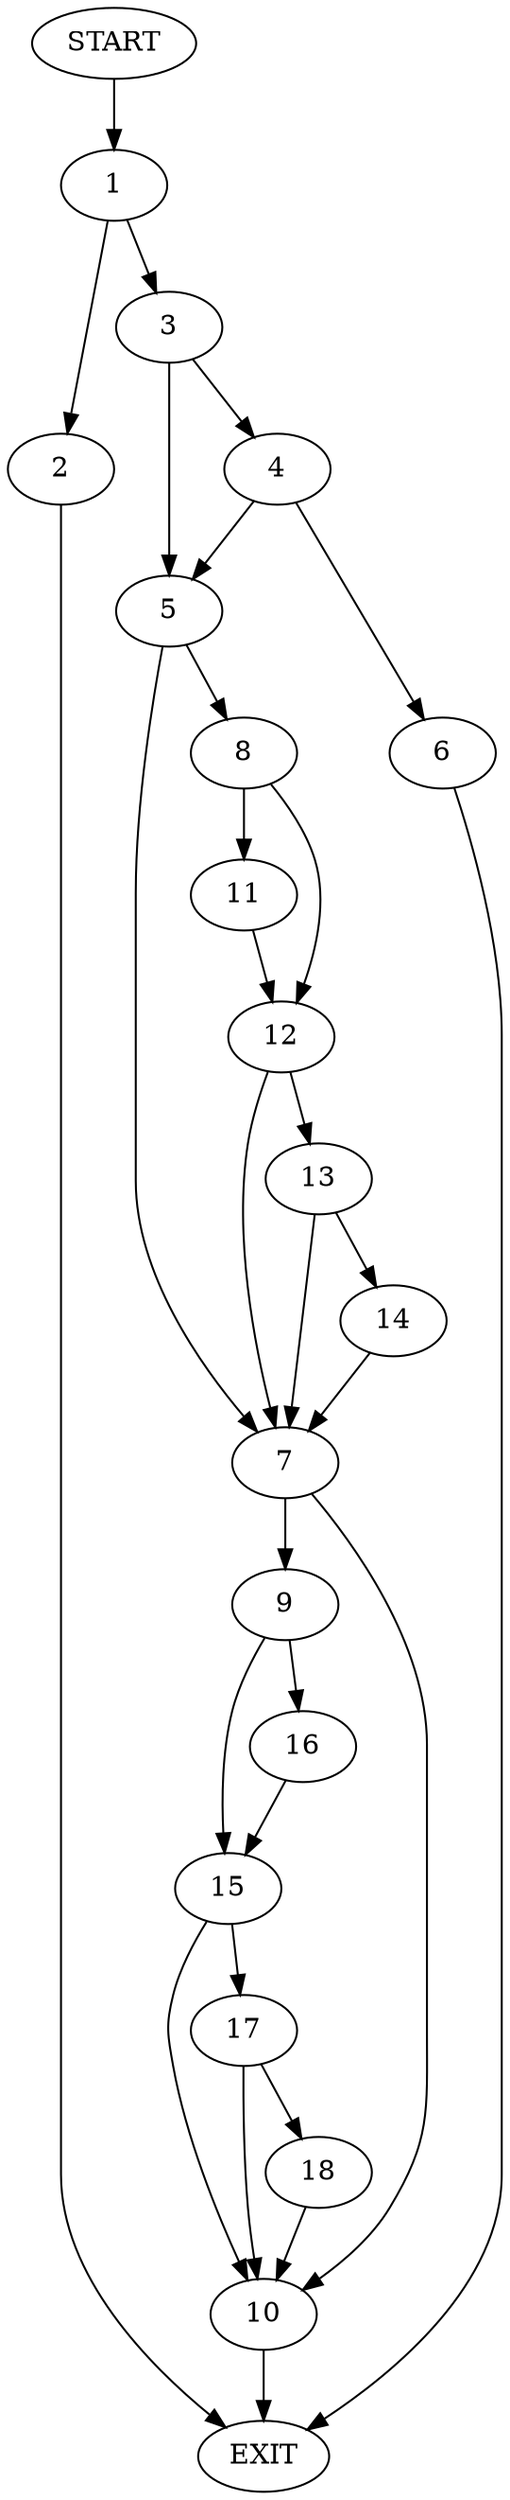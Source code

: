 digraph {
0 [label="START"]
19 [label="EXIT"]
0 -> 1
1 -> 2
1 -> 3
2 -> 19
3 -> 4
3 -> 5
4 -> 6
4 -> 5
5 -> 7
5 -> 8
6 -> 19
7 -> 9
7 -> 10
8 -> 11
8 -> 12
11 -> 12
12 -> 13
12 -> 7
13 -> 7
13 -> 14
14 -> 7
9 -> 15
9 -> 16
10 -> 19
16 -> 15
15 -> 17
15 -> 10
17 -> 18
17 -> 10
18 -> 10
}
